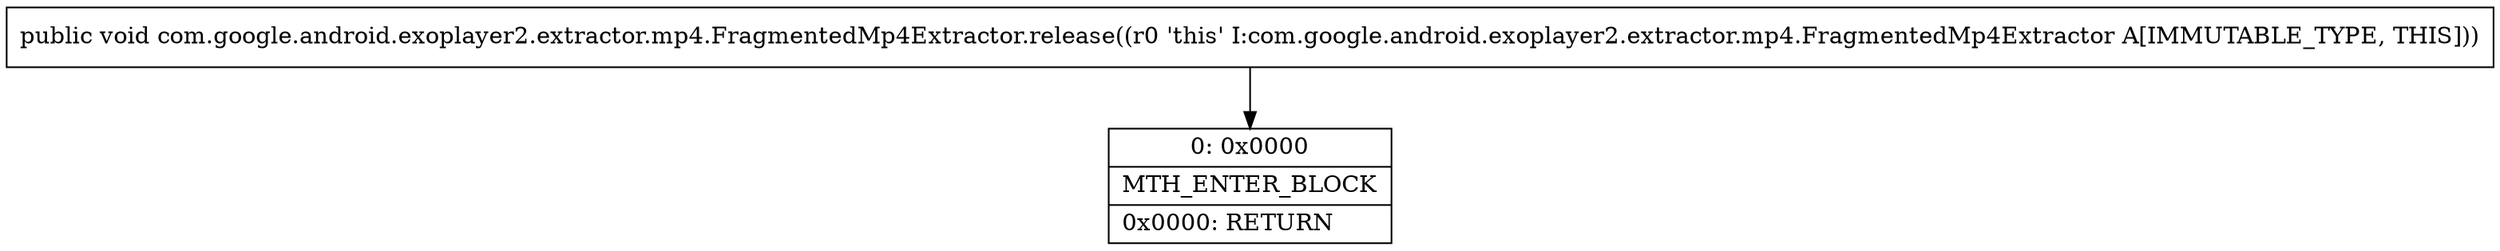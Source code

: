 digraph "CFG forcom.google.android.exoplayer2.extractor.mp4.FragmentedMp4Extractor.release()V" {
Node_0 [shape=record,label="{0\:\ 0x0000|MTH_ENTER_BLOCK\l|0x0000: RETURN   \l}"];
MethodNode[shape=record,label="{public void com.google.android.exoplayer2.extractor.mp4.FragmentedMp4Extractor.release((r0 'this' I:com.google.android.exoplayer2.extractor.mp4.FragmentedMp4Extractor A[IMMUTABLE_TYPE, THIS])) }"];
MethodNode -> Node_0;
}

